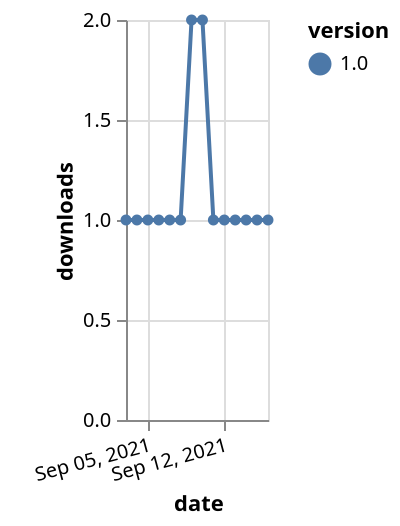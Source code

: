 {"$schema": "https://vega.github.io/schema/vega-lite/v5.json", "description": "A simple bar chart with embedded data.", "data": {"values": [{"date": "2021-09-03", "total": 277, "delta": 1, "version": "1.0"}, {"date": "2021-09-04", "total": 278, "delta": 1, "version": "1.0"}, {"date": "2021-09-05", "total": 279, "delta": 1, "version": "1.0"}, {"date": "2021-09-06", "total": 280, "delta": 1, "version": "1.0"}, {"date": "2021-09-07", "total": 281, "delta": 1, "version": "1.0"}, {"date": "2021-09-08", "total": 282, "delta": 1, "version": "1.0"}, {"date": "2021-09-09", "total": 284, "delta": 2, "version": "1.0"}, {"date": "2021-09-10", "total": 286, "delta": 2, "version": "1.0"}, {"date": "2021-09-11", "total": 287, "delta": 1, "version": "1.0"}, {"date": "2021-09-12", "total": 288, "delta": 1, "version": "1.0"}, {"date": "2021-09-13", "total": 289, "delta": 1, "version": "1.0"}, {"date": "2021-09-14", "total": 290, "delta": 1, "version": "1.0"}, {"date": "2021-09-15", "total": 291, "delta": 1, "version": "1.0"}, {"date": "2021-09-16", "total": 292, "delta": 1, "version": "1.0"}]}, "width": "container", "mark": {"type": "line", "point": {"filled": true}}, "encoding": {"x": {"field": "date", "type": "temporal", "timeUnit": "yearmonthdate", "title": "date", "axis": {"labelAngle": -15}}, "y": {"field": "delta", "type": "quantitative", "title": "downloads"}, "color": {"field": "version", "type": "nominal"}, "tooltip": {"field": "delta"}}}